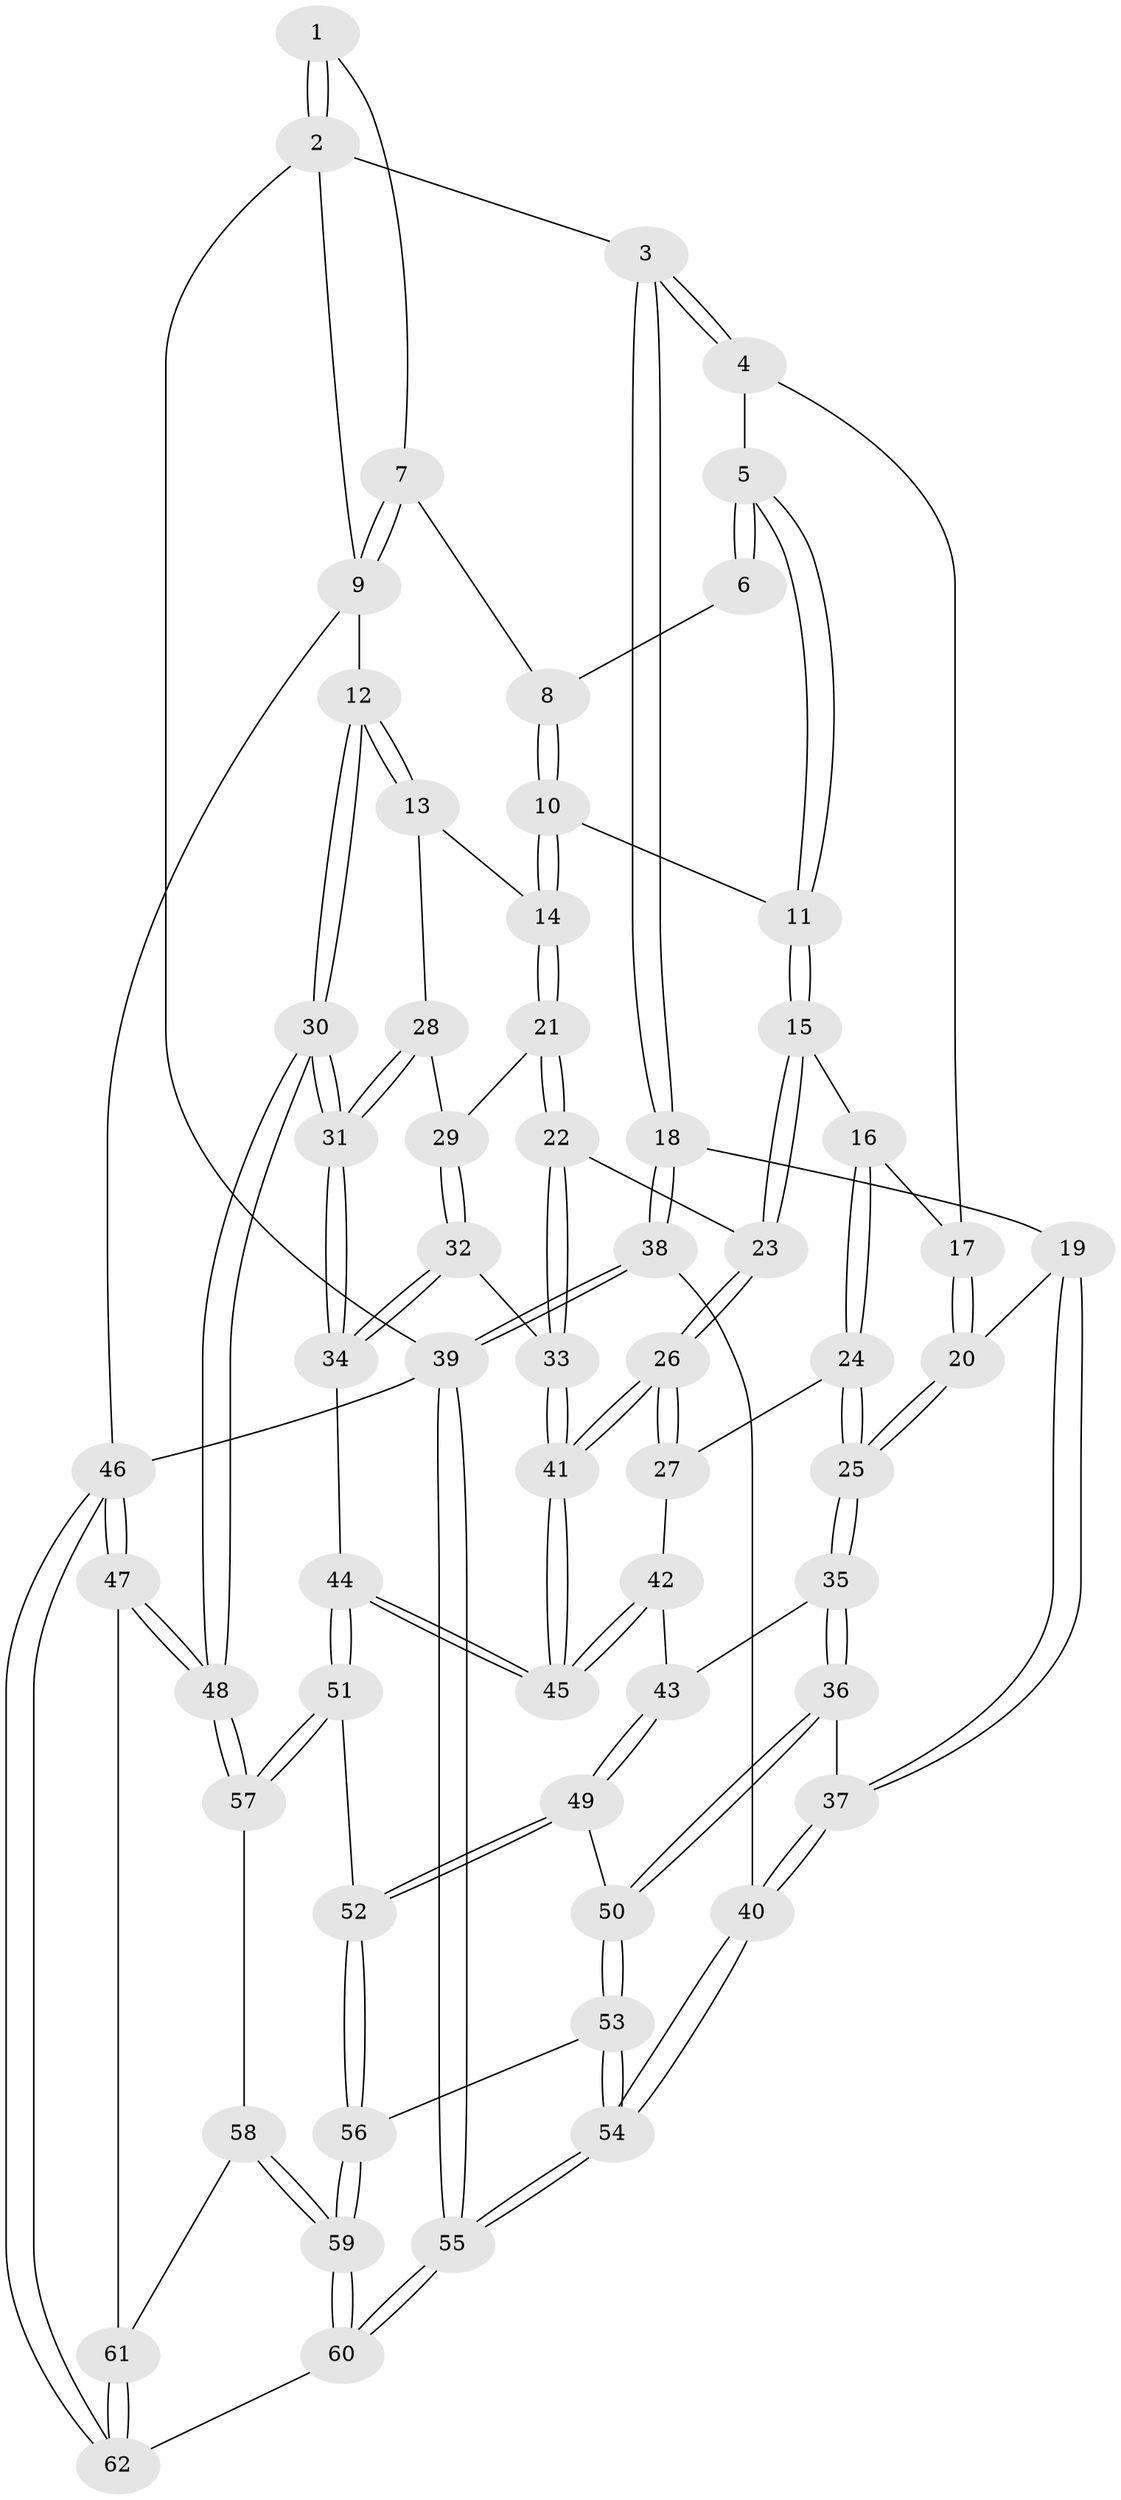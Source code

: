 // Generated by graph-tools (version 1.1) at 2025/27/03/09/25 03:27:07]
// undirected, 62 vertices, 152 edges
graph export_dot {
graph [start="1"]
  node [color=gray90,style=filled];
  1 [pos="+0.6676295031772209+0"];
  2 [pos="+0+0"];
  3 [pos="+0+0"];
  4 [pos="+0.5736402863320107+0.12312002292181581"];
  5 [pos="+0.5947043517827647+0.11955517195637459"];
  6 [pos="+0.6305448327794894+0.07690315529123733"];
  7 [pos="+0.9695047597454901+0"];
  8 [pos="+0.8641230859586159+0.0016567592795848996"];
  9 [pos="+1+0"];
  10 [pos="+0.8175668982574686+0.2069694360474039"];
  11 [pos="+0.7713943769963229+0.21439768823214195"];
  12 [pos="+1+0.23472952154581567"];
  13 [pos="+1+0.2669685699038828"];
  14 [pos="+0.852740363666529+0.24808635318561315"];
  15 [pos="+0.6690190896583695+0.3035999975075274"];
  16 [pos="+0.6346233849678204+0.31027227591051254"];
  17 [pos="+0.5527094057029127+0.25120730499691757"];
  18 [pos="+0+0"];
  19 [pos="+0.31621828418603154+0.27524727403238525"];
  20 [pos="+0.41365421516898565+0.3196458476082149"];
  21 [pos="+0.8473498839884388+0.3390293670949346"];
  22 [pos="+0.8271433249629083+0.3698026510881706"];
  23 [pos="+0.7554654419466562+0.45744969271408376"];
  24 [pos="+0.5686422781430923+0.4562097914190703"];
  25 [pos="+0.5010588187680399+0.4619444826971924"];
  26 [pos="+0.7411981611824866+0.5075610778228614"];
  27 [pos="+0.5701025366182285+0.4569670349347907"];
  28 [pos="+0.9578540247526744+0.3984968626601975"];
  29 [pos="+0.9174663152176893+0.40131375865403957"];
  30 [pos="+1+0.62834420698261"];
  31 [pos="+1+0.6025032130373904"];
  32 [pos="+0.9168520689319303+0.5066727800103786"];
  33 [pos="+0.9133230780452819+0.5067934658619144"];
  34 [pos="+1+0.5869267943719382"];
  35 [pos="+0.49694950353529993+0.46876338952292423"];
  36 [pos="+0.37954744636842763+0.5882453068238691"];
  37 [pos="+0.28388928148463255+0.5209926947282046"];
  38 [pos="+0+0.5400395785430663"];
  39 [pos="+0+1"];
  40 [pos="+0.03805510832170945+0.5549868799430926"];
  41 [pos="+0.7525050417362672+0.5312515926481888"];
  42 [pos="+0.5990668123734108+0.5931332313203829"];
  43 [pos="+0.5590869571771829+0.6231557024901395"];
  44 [pos="+0.7572193272073598+0.662906745151452"];
  45 [pos="+0.74873631652253+0.6114922919278092"];
  46 [pos="+1+1"];
  47 [pos="+1+0.9206331400850598"];
  48 [pos="+1+0.6872212327740893"];
  49 [pos="+0.5367974995454478+0.7018752335889543"];
  50 [pos="+0.384928478423436+0.6444326396362231"];
  51 [pos="+0.7507083773281581+0.6968266787923295"];
  52 [pos="+0.5689712050859952+0.7372320665684284"];
  53 [pos="+0.29716441848912706+0.7703314687584826"];
  54 [pos="+0.2705525592768994+0.8029038877760181"];
  55 [pos="+0.2455857528489028+1"];
  56 [pos="+0.5559380290233701+0.7835517376243731"];
  57 [pos="+0.7953898037638243+0.7777424554611685"];
  58 [pos="+0.7950689063246754+0.8276512742950144"];
  59 [pos="+0.5337502279902901+0.919815013767529"];
  60 [pos="+0.4029157407781014+1"];
  61 [pos="+0.8116395366747632+0.8709138269715808"];
  62 [pos="+0.7891779406495433+1"];
  1 -- 2;
  1 -- 2;
  1 -- 7;
  2 -- 3;
  2 -- 9;
  2 -- 39;
  3 -- 4;
  3 -- 4;
  3 -- 18;
  3 -- 18;
  4 -- 5;
  4 -- 17;
  5 -- 6;
  5 -- 6;
  5 -- 11;
  5 -- 11;
  6 -- 8;
  7 -- 8;
  7 -- 9;
  7 -- 9;
  8 -- 10;
  8 -- 10;
  9 -- 12;
  9 -- 46;
  10 -- 11;
  10 -- 14;
  10 -- 14;
  11 -- 15;
  11 -- 15;
  12 -- 13;
  12 -- 13;
  12 -- 30;
  12 -- 30;
  13 -- 14;
  13 -- 28;
  14 -- 21;
  14 -- 21;
  15 -- 16;
  15 -- 23;
  15 -- 23;
  16 -- 17;
  16 -- 24;
  16 -- 24;
  17 -- 20;
  17 -- 20;
  18 -- 19;
  18 -- 38;
  18 -- 38;
  19 -- 20;
  19 -- 37;
  19 -- 37;
  20 -- 25;
  20 -- 25;
  21 -- 22;
  21 -- 22;
  21 -- 29;
  22 -- 23;
  22 -- 33;
  22 -- 33;
  23 -- 26;
  23 -- 26;
  24 -- 25;
  24 -- 25;
  24 -- 27;
  25 -- 35;
  25 -- 35;
  26 -- 27;
  26 -- 27;
  26 -- 41;
  26 -- 41;
  27 -- 42;
  28 -- 29;
  28 -- 31;
  28 -- 31;
  29 -- 32;
  29 -- 32;
  30 -- 31;
  30 -- 31;
  30 -- 48;
  30 -- 48;
  31 -- 34;
  31 -- 34;
  32 -- 33;
  32 -- 34;
  32 -- 34;
  33 -- 41;
  33 -- 41;
  34 -- 44;
  35 -- 36;
  35 -- 36;
  35 -- 43;
  36 -- 37;
  36 -- 50;
  36 -- 50;
  37 -- 40;
  37 -- 40;
  38 -- 39;
  38 -- 39;
  38 -- 40;
  39 -- 55;
  39 -- 55;
  39 -- 46;
  40 -- 54;
  40 -- 54;
  41 -- 45;
  41 -- 45;
  42 -- 43;
  42 -- 45;
  42 -- 45;
  43 -- 49;
  43 -- 49;
  44 -- 45;
  44 -- 45;
  44 -- 51;
  44 -- 51;
  46 -- 47;
  46 -- 47;
  46 -- 62;
  46 -- 62;
  47 -- 48;
  47 -- 48;
  47 -- 61;
  48 -- 57;
  48 -- 57;
  49 -- 50;
  49 -- 52;
  49 -- 52;
  50 -- 53;
  50 -- 53;
  51 -- 52;
  51 -- 57;
  51 -- 57;
  52 -- 56;
  52 -- 56;
  53 -- 54;
  53 -- 54;
  53 -- 56;
  54 -- 55;
  54 -- 55;
  55 -- 60;
  55 -- 60;
  56 -- 59;
  56 -- 59;
  57 -- 58;
  58 -- 59;
  58 -- 59;
  58 -- 61;
  59 -- 60;
  59 -- 60;
  60 -- 62;
  61 -- 62;
  61 -- 62;
}
